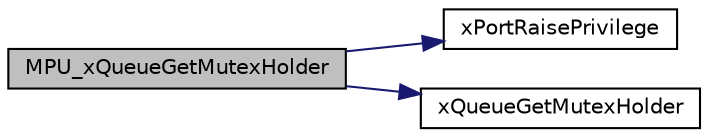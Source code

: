digraph "MPU_xQueueGetMutexHolder"
{
  edge [fontname="Helvetica",fontsize="10",labelfontname="Helvetica",labelfontsize="10"];
  node [fontname="Helvetica",fontsize="10",shape=record];
  rankdir="LR";
  Node175 [label="MPU_xQueueGetMutexHolder",height=0.2,width=0.4,color="black", fillcolor="grey75", style="filled", fontcolor="black"];
  Node175 -> Node176 [color="midnightblue",fontsize="10",style="solid",fontname="Helvetica"];
  Node176 [label="xPortRaisePrivilege",height=0.2,width=0.4,color="black", fillcolor="white", style="filled",URL="$mpu__wrappers_8c.html#ac42aa31652a6e8158f8ea8a88aad8275"];
  Node175 -> Node177 [color="midnightblue",fontsize="10",style="solid",fontname="Helvetica"];
  Node177 [label="xQueueGetMutexHolder",height=0.2,width=0.4,color="black", fillcolor="white", style="filled",URL="$queue_8h.html#ac0db78cd3f300adcf29d618d7a0ec6fa"];
}
